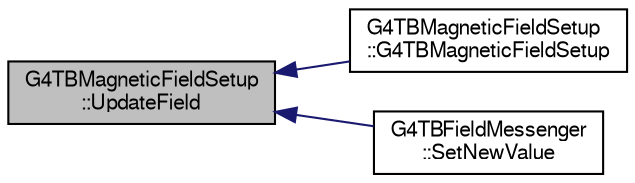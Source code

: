 digraph "G4TBMagneticFieldSetup::UpdateField"
{
  bgcolor="transparent";
  edge [fontname="FreeSans",fontsize="10",labelfontname="FreeSans",labelfontsize="10"];
  node [fontname="FreeSans",fontsize="10",shape=record];
  rankdir="LR";
  Node1 [label="G4TBMagneticFieldSetup\l::UpdateField",height=0.2,width=0.4,color="black", fillcolor="grey75", style="filled" fontcolor="black"];
  Node1 -> Node2 [dir="back",color="midnightblue",fontsize="10",style="solid",fontname="FreeSans"];
  Node2 [label="G4TBMagneticFieldSetup\l::G4TBMagneticFieldSetup",height=0.2,width=0.4,color="black",URL="$d4/d2e/classG4TBMagneticFieldSetup.html#a219f4c199df5731549942737857ae65f"];
  Node1 -> Node3 [dir="back",color="midnightblue",fontsize="10",style="solid",fontname="FreeSans"];
  Node3 [label="G4TBFieldMessenger\l::SetNewValue",height=0.2,width=0.4,color="black",URL="$df/d05/classG4TBFieldMessenger.html#a19d728472bcdc59229624f09ca650831"];
}
